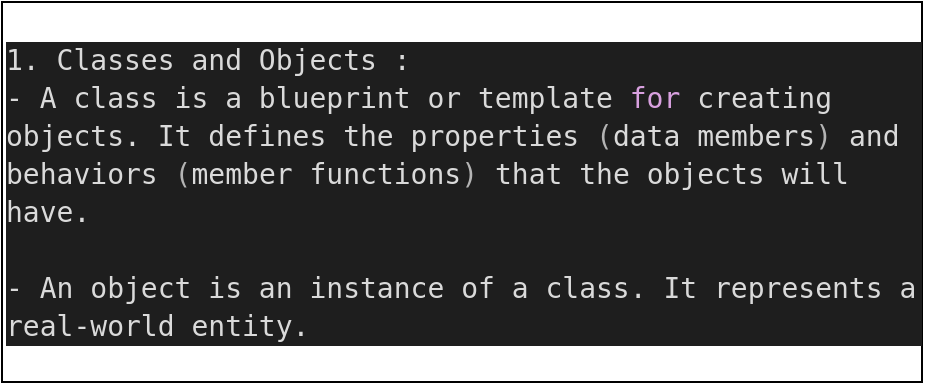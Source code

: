 <mxfile>
    <diagram id="8bEiuERWsdVjy03clBEq" name="Page-1">
        <mxGraphModel dx="659" dy="488" grid="1" gridSize="10" guides="1" tooltips="1" connect="1" arrows="1" fold="1" page="1" pageScale="1" pageWidth="850" pageHeight="1100" math="0" shadow="0">
            <root>
                <mxCell id="0"/>
                <mxCell id="1" parent="0"/>
                <mxCell id="2" value="&lt;div style=&quot;color: rgb(218, 218, 218); background-color: rgb(30, 30, 30); font-family: &amp;quot;Droid Sans Mono&amp;quot;, &amp;quot;monospace&amp;quot;, monospace; font-size: 14px; line-height: 19px;&quot;&gt;&lt;div&gt;1. Classes and Objects :&lt;/div&gt;&lt;div&gt;- A class is a blueprint or template &lt;span style=&quot;color: #d8a0df;&quot;&gt;for&lt;/span&gt; creating objects. It defines the properties &lt;span style=&quot;color: #b4b4b4;&quot;&gt;(&lt;/span&gt;data members&lt;span style=&quot;color: #b4b4b4;&quot;&gt;)&lt;/span&gt; and behaviors &lt;span style=&quot;color: #b4b4b4;&quot;&gt;(&lt;/span&gt;member functions&lt;span style=&quot;color: #b4b4b4;&quot;&gt;)&lt;/span&gt; that the objects will have.&lt;/div&gt;&lt;br&gt;&lt;div&gt;- An object is an instance of a class. It represents a real-world entity.&lt;/div&gt;&lt;/div&gt;" style="rounded=0;whiteSpace=wrap;html=1;align=left;" vertex="1" parent="1">
                    <mxGeometry x="50" y="110" width="460" height="190" as="geometry"/>
                </mxCell>
            </root>
        </mxGraphModel>
    </diagram>
</mxfile>